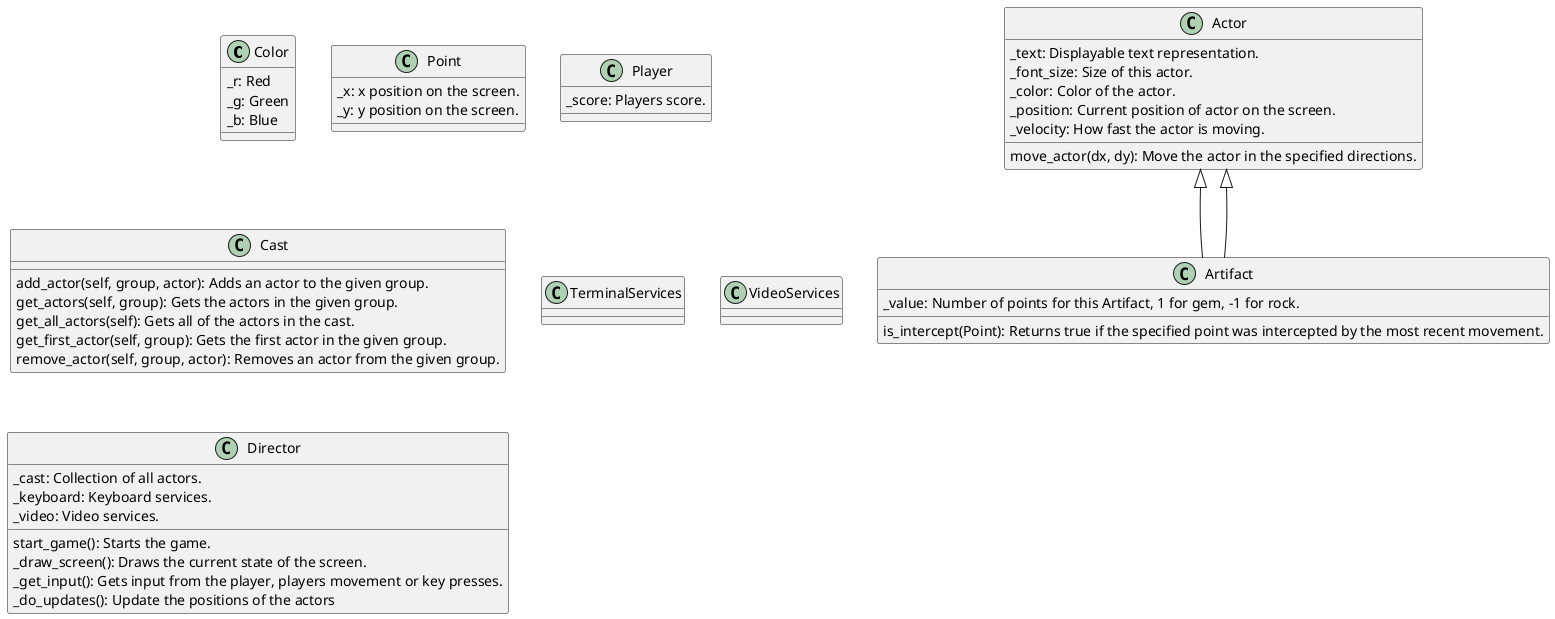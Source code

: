 @startuml

class Color {
    _r: Red
    _g: Green
    _b: Blue
}

class Point {
    _x: x position on the screen.
    _y: y position on the screen.
}

class Actor {
    _text: Displayable text representation.
    _font_size: Size of this actor.
    _color: Color of the actor.
    _position: Current position of actor on the screen.
    _velocity: How fast the actor is moving.

    move_actor(dx, dy): Move the actor in the specified directions.
}

class Artifact {
    _value: Number of points for this Artifact, 1 for gem, -1 for rock.

    is_intercept(Point): Returns true if the specified point was intercepted by the most recent movement.
}

Actor <|-- Artifact 

class Player {
    _score: Players score.
}

Actor <|-- Artifact

class Cast {
    add_actor(self, group, actor): Adds an actor to the given group.
    get_actors(self, group): Gets the actors in the given group.
    get_all_actors(self): Gets all of the actors in the cast.
    get_first_actor(self, group): Gets the first actor in the given group.
    remove_actor(self, group, actor): Removes an actor from the given group.
}

class TerminalServices

class VideoServices

class Director {
    _cast: Collection of all actors.
    _keyboard: Keyboard services.
    _video: Video services.

    start_game(): Starts the game.
    _draw_screen(): Draws the current state of the screen.
    _get_input(): Gets input from the player, players movement or key presses.
    _do_updates(): Update the positions of the actors
}

@enduml
